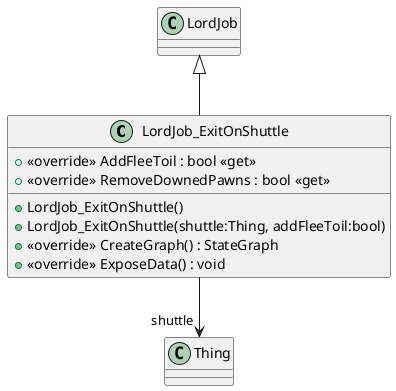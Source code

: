 @startuml
class LordJob_ExitOnShuttle {
    + <<override>> AddFleeToil : bool <<get>>
    + <<override>> RemoveDownedPawns : bool <<get>>
    + LordJob_ExitOnShuttle()
    + LordJob_ExitOnShuttle(shuttle:Thing, addFleeToil:bool)
    + <<override>> CreateGraph() : StateGraph
    + <<override>> ExposeData() : void
}
LordJob <|-- LordJob_ExitOnShuttle
LordJob_ExitOnShuttle --> "shuttle" Thing
@enduml
